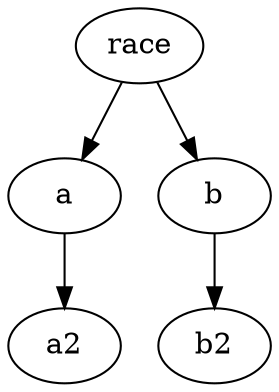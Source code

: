 // [[file:~/projects/raindance/modules/appflow/test/specs.org::*Graph][Graph:1]]
digraph race {
        race -> a
        race -> b
        a -> a2
        b -> b2
}
// Graph:1 ends here
